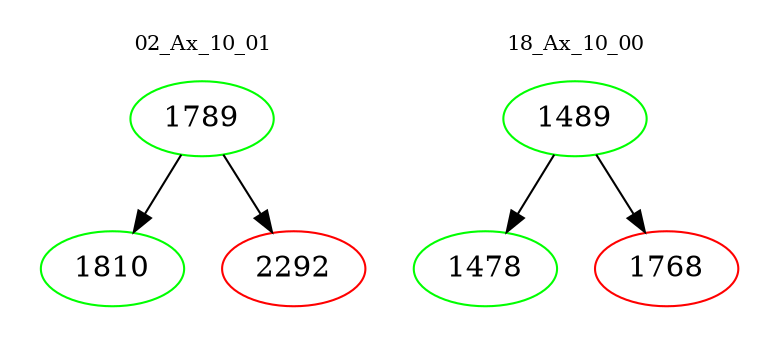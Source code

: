 digraph{
subgraph cluster_0 {
color = white
label = "02_Ax_10_01";
fontsize=10;
T0_1789 [label="1789", color="green"]
T0_1789 -> T0_1810 [color="black"]
T0_1810 [label="1810", color="green"]
T0_1789 -> T0_2292 [color="black"]
T0_2292 [label="2292", color="red"]
}
subgraph cluster_1 {
color = white
label = "18_Ax_10_00";
fontsize=10;
T1_1489 [label="1489", color="green"]
T1_1489 -> T1_1478 [color="black"]
T1_1478 [label="1478", color="green"]
T1_1489 -> T1_1768 [color="black"]
T1_1768 [label="1768", color="red"]
}
}
